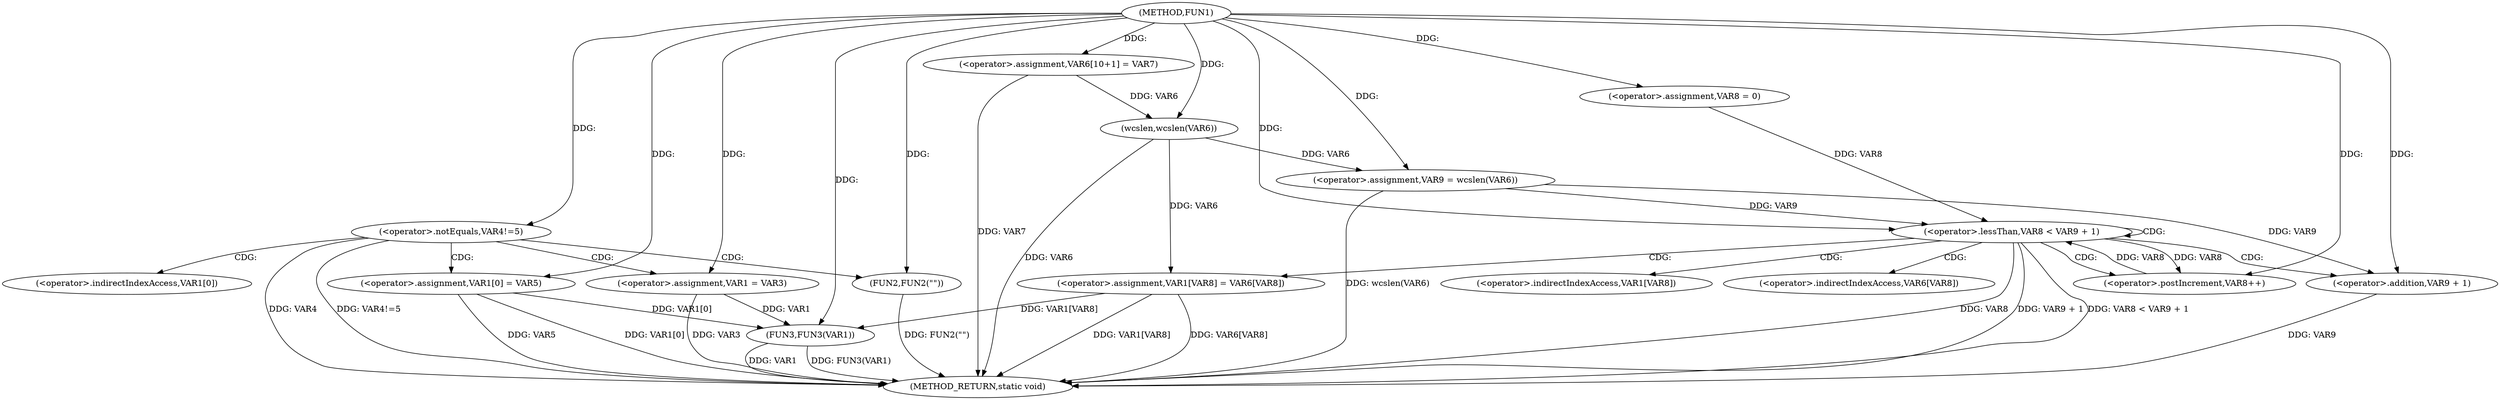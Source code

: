 digraph FUN1 {  
"1000100" [label = "(METHOD,FUN1)" ]
"1000154" [label = "(METHOD_RETURN,static void)" ]
"1000106" [label = "(<operator>.notEquals,VAR4!=5)" ]
"1000110" [label = "(FUN2,FUN2(\"\"))" ]
"1000114" [label = "(<operator>.assignment,VAR1 = VAR3)" ]
"1000117" [label = "(<operator>.assignment,VAR1[0] = VAR5)" ]
"1000124" [label = "(<operator>.assignment,VAR6[10+1] = VAR7)" ]
"1000129" [label = "(<operator>.assignment,VAR9 = wcslen(VAR6))" ]
"1000131" [label = "(wcslen,wcslen(VAR6))" ]
"1000134" [label = "(<operator>.assignment,VAR8 = 0)" ]
"1000137" [label = "(<operator>.lessThan,VAR8 < VAR9 + 1)" ]
"1000139" [label = "(<operator>.addition,VAR9 + 1)" ]
"1000142" [label = "(<operator>.postIncrement,VAR8++)" ]
"1000145" [label = "(<operator>.assignment,VAR1[VAR8] = VAR6[VAR8])" ]
"1000152" [label = "(FUN3,FUN3(VAR1))" ]
"1000118" [label = "(<operator>.indirectIndexAccess,VAR1[0])" ]
"1000146" [label = "(<operator>.indirectIndexAccess,VAR1[VAR8])" ]
"1000149" [label = "(<operator>.indirectIndexAccess,VAR6[VAR8])" ]
  "1000124" -> "1000154"  [ label = "DDG: VAR7"] 
  "1000106" -> "1000154"  [ label = "DDG: VAR4"] 
  "1000117" -> "1000154"  [ label = "DDG: VAR5"] 
  "1000145" -> "1000154"  [ label = "DDG: VAR6[VAR8]"] 
  "1000152" -> "1000154"  [ label = "DDG: VAR1"] 
  "1000117" -> "1000154"  [ label = "DDG: VAR1[0]"] 
  "1000110" -> "1000154"  [ label = "DDG: FUN2(\"\")"] 
  "1000137" -> "1000154"  [ label = "DDG: VAR8"] 
  "1000145" -> "1000154"  [ label = "DDG: VAR1[VAR8]"] 
  "1000114" -> "1000154"  [ label = "DDG: VAR3"] 
  "1000131" -> "1000154"  [ label = "DDG: VAR6"] 
  "1000137" -> "1000154"  [ label = "DDG: VAR9 + 1"] 
  "1000139" -> "1000154"  [ label = "DDG: VAR9"] 
  "1000152" -> "1000154"  [ label = "DDG: FUN3(VAR1)"] 
  "1000137" -> "1000154"  [ label = "DDG: VAR8 < VAR9 + 1"] 
  "1000106" -> "1000154"  [ label = "DDG: VAR4!=5"] 
  "1000129" -> "1000154"  [ label = "DDG: wcslen(VAR6)"] 
  "1000100" -> "1000106"  [ label = "DDG: "] 
  "1000100" -> "1000110"  [ label = "DDG: "] 
  "1000100" -> "1000114"  [ label = "DDG: "] 
  "1000100" -> "1000117"  [ label = "DDG: "] 
  "1000100" -> "1000124"  [ label = "DDG: "] 
  "1000131" -> "1000129"  [ label = "DDG: VAR6"] 
  "1000100" -> "1000129"  [ label = "DDG: "] 
  "1000124" -> "1000131"  [ label = "DDG: VAR6"] 
  "1000100" -> "1000131"  [ label = "DDG: "] 
  "1000100" -> "1000134"  [ label = "DDG: "] 
  "1000134" -> "1000137"  [ label = "DDG: VAR8"] 
  "1000142" -> "1000137"  [ label = "DDG: VAR8"] 
  "1000100" -> "1000137"  [ label = "DDG: "] 
  "1000129" -> "1000137"  [ label = "DDG: VAR9"] 
  "1000129" -> "1000139"  [ label = "DDG: VAR9"] 
  "1000100" -> "1000139"  [ label = "DDG: "] 
  "1000137" -> "1000142"  [ label = "DDG: VAR8"] 
  "1000100" -> "1000142"  [ label = "DDG: "] 
  "1000131" -> "1000145"  [ label = "DDG: VAR6"] 
  "1000114" -> "1000152"  [ label = "DDG: VAR1"] 
  "1000117" -> "1000152"  [ label = "DDG: VAR1[0]"] 
  "1000145" -> "1000152"  [ label = "DDG: VAR1[VAR8]"] 
  "1000100" -> "1000152"  [ label = "DDG: "] 
  "1000106" -> "1000110"  [ label = "CDG: "] 
  "1000106" -> "1000117"  [ label = "CDG: "] 
  "1000106" -> "1000114"  [ label = "CDG: "] 
  "1000106" -> "1000118"  [ label = "CDG: "] 
  "1000137" -> "1000142"  [ label = "CDG: "] 
  "1000137" -> "1000137"  [ label = "CDG: "] 
  "1000137" -> "1000145"  [ label = "CDG: "] 
  "1000137" -> "1000139"  [ label = "CDG: "] 
  "1000137" -> "1000146"  [ label = "CDG: "] 
  "1000137" -> "1000149"  [ label = "CDG: "] 
}

